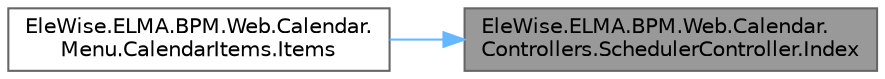 digraph "EleWise.ELMA.BPM.Web.Calendar.Controllers.SchedulerController.Index"
{
 // LATEX_PDF_SIZE
  bgcolor="transparent";
  edge [fontname=Helvetica,fontsize=10,labelfontname=Helvetica,labelfontsize=10];
  node [fontname=Helvetica,fontsize=10,shape=box,height=0.2,width=0.4];
  rankdir="RL";
  Node1 [id="Node000001",label="EleWise.ELMA.BPM.Web.Calendar.\lControllers.SchedulerController.Index",height=0.2,width=0.4,color="gray40", fillcolor="grey60", style="filled", fontcolor="black",tooltip="Перекидывает на последний посещенный календарь"];
  Node1 -> Node2 [id="edge1_Node000001_Node000002",dir="back",color="steelblue1",style="solid",tooltip=" "];
  Node2 [id="Node000002",label="EleWise.ELMA.BPM.Web.Calendar.\lMenu.CalendarItems.Items",height=0.2,width=0.4,color="grey40", fillcolor="white", style="filled",URL="$class_ele_wise_1_1_e_l_m_a_1_1_b_p_m_1_1_web_1_1_calendar_1_1_menu_1_1_calendar_items.html#a9641c37f9d182b89edb332e71fda199c",tooltip="Элементы меню"];
}
